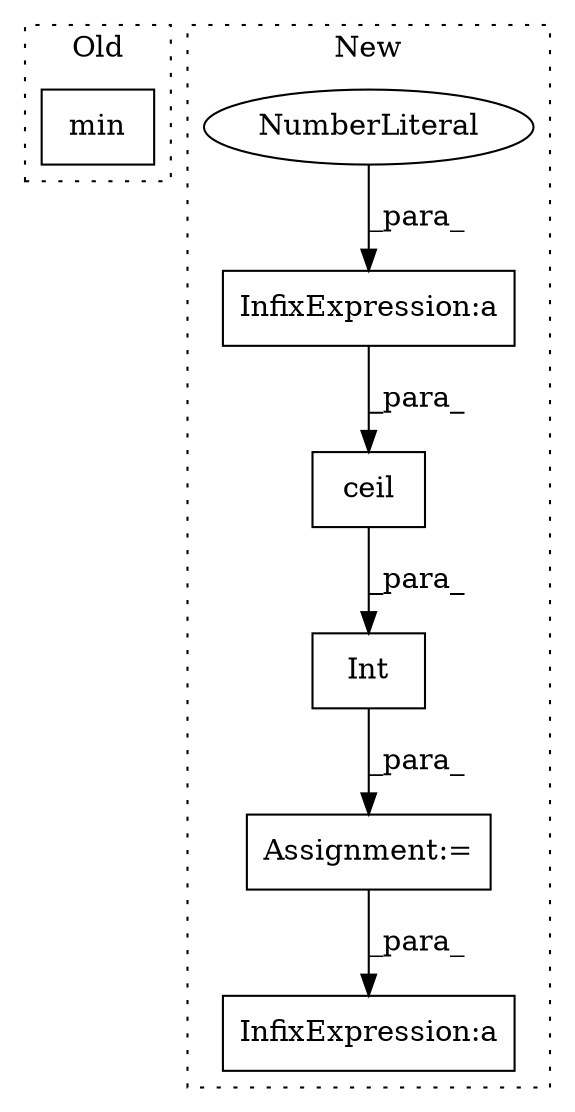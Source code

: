 digraph G {
subgraph cluster0 {
1 [label="min" a="32" s="5938,5949" l="4,1" shape="box"];
label = "Old";
style="dotted";
}
subgraph cluster1 {
2 [label="ceil" a="32" s="5583,5614" l="5,1" shape="box"];
3 [label="Int" a="32" s="5567,5615" l="4,1" shape="box"];
4 [label="InfixExpression:a" a="27" s="5675" l="3" shape="box"];
5 [label="InfixExpression:a" a="27" s="5600" l="3" shape="box"];
6 [label="NumberLiteral" a="34" s="5599" l="1" shape="ellipse"];
7 [label="Assignment:=" a="7" s="5566" l="1" shape="box"];
label = "New";
style="dotted";
}
2 -> 3 [label="_para_"];
3 -> 7 [label="_para_"];
5 -> 2 [label="_para_"];
6 -> 5 [label="_para_"];
7 -> 4 [label="_para_"];
}